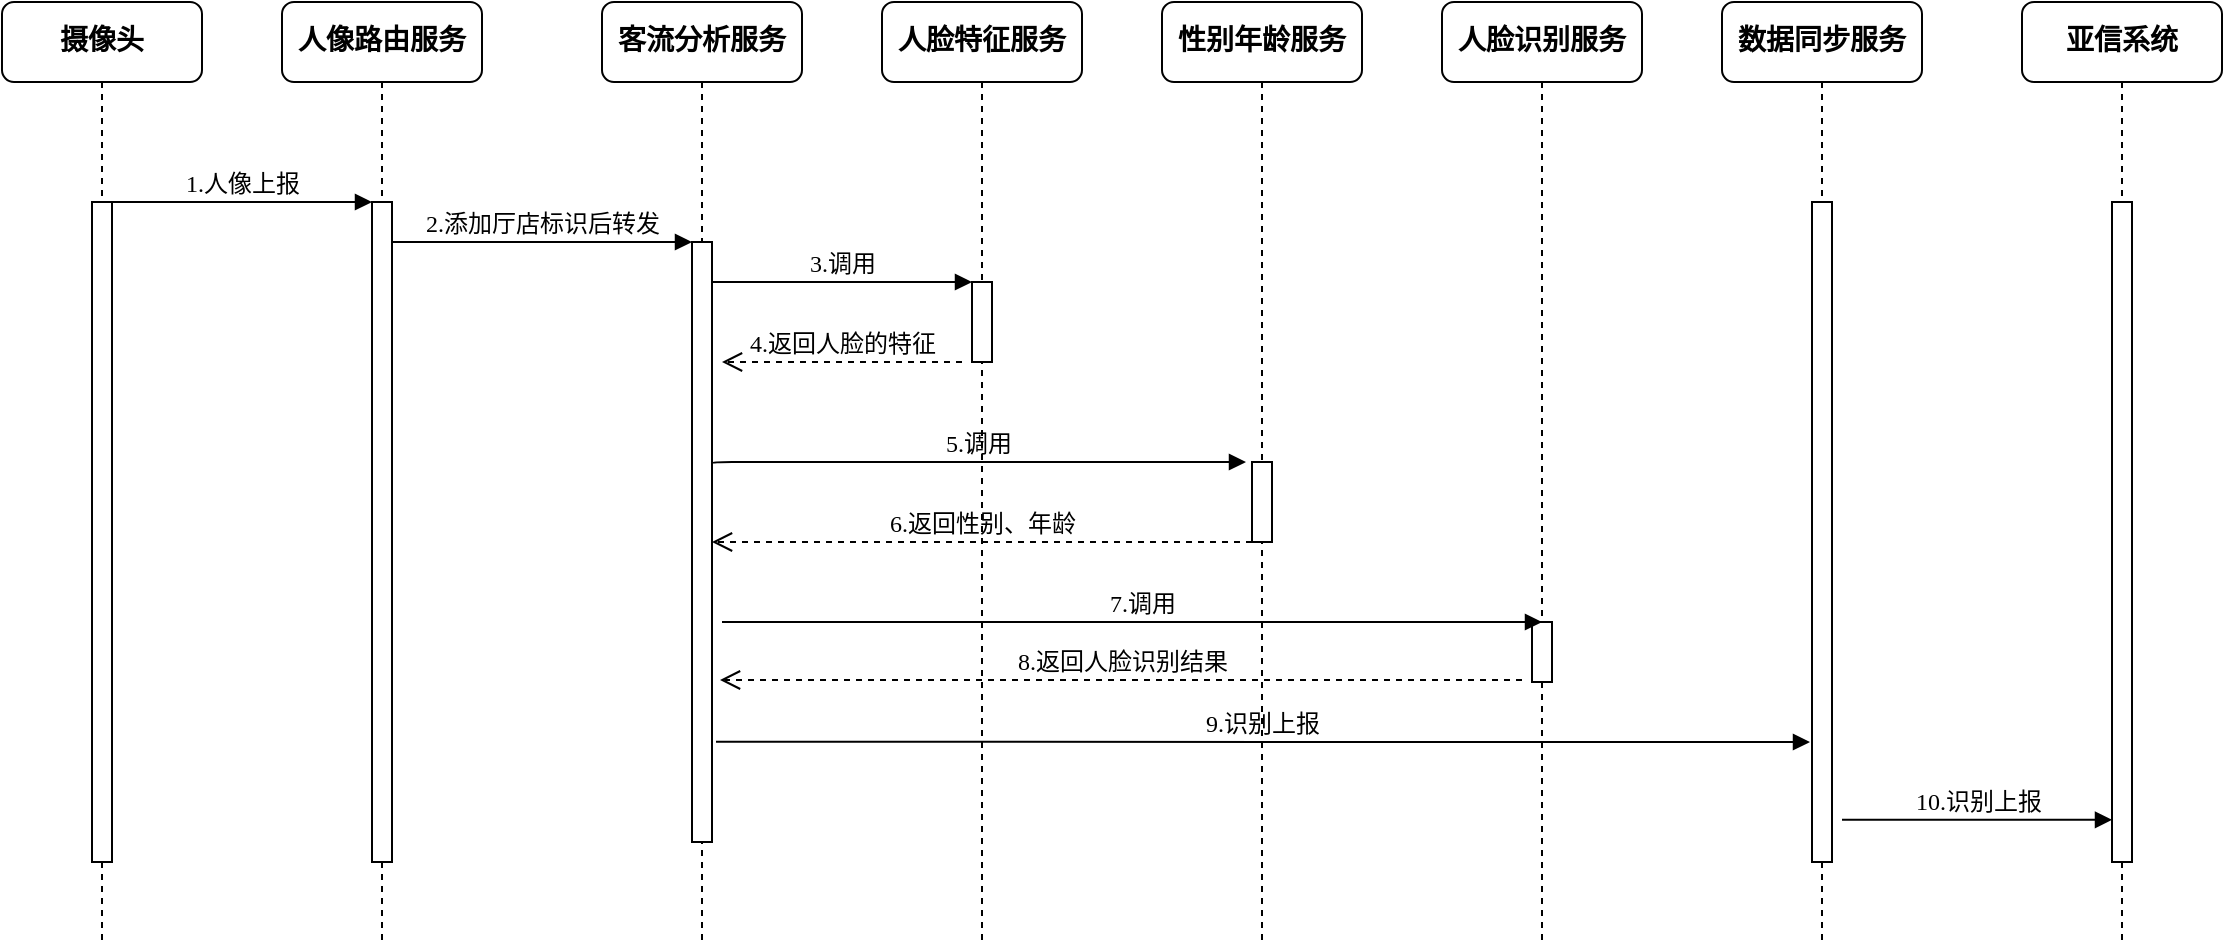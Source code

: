 <mxfile version="10.7.0" type="github"><diagram id="b88135a0-044a-e663-d736-f5acd3a1842c" name="å®¢æµåæ"><mxGraphModel dx="758" dy="521" grid="1" gridSize="10" guides="1" tooltips="1" connect="1" arrows="1" fold="1" page="1" pageScale="1" pageWidth="4681" pageHeight="3300" background="#ffffff" math="0" shadow="0"><root><mxCell id="0"/><mxCell id="1" parent="0"/><mxCell id="GbCJDn_RXAA5y0SkKSCA-44" value="&lt;font style=&quot;font-size: 14px&quot;&gt;&lt;b&gt;亚信系统&lt;/b&gt;&lt;/font&gt;" style="shape=umlLifeline;perimeter=lifelinePerimeter;whiteSpace=wrap;html=1;container=1;collapsible=0;recursiveResize=0;outlineConnect=0;rounded=1;shadow=0;comic=0;labelBackgroundColor=none;strokeColor=#000000;strokeWidth=1;fillColor=#FFFFFF;fontFamily=Verdana;fontSize=12;fontColor=#000000;align=center;" parent="1" vertex="1"><mxGeometry x="1060" y="170" width="100" height="470" as="geometry"/></mxCell><mxCell id="2" value="&lt;b&gt;&lt;font style=&quot;font-size: 14px&quot;&gt;人像路由服务&lt;/font&gt;&lt;/b&gt;" style="shape=umlLifeline;perimeter=lifelinePerimeter;whiteSpace=wrap;html=1;container=1;collapsible=0;recursiveResize=0;outlineConnect=0;rounded=1;shadow=0;comic=0;labelBackgroundColor=none;strokeColor=#000000;strokeWidth=1;fillColor=#FFFFFF;fontFamily=Verdana;fontSize=12;fontColor=#000000;align=center;" parent="1" vertex="1"><mxGeometry x="190" y="170" width="100" height="470" as="geometry"/></mxCell><mxCell id="3" value="" style="html=1;points=[];perimeter=orthogonalPerimeter;rounded=0;shadow=0;comic=0;labelBackgroundColor=none;strokeColor=#000000;strokeWidth=1;fillColor=#FFFFFF;fontFamily=Verdana;fontSize=12;fontColor=#000000;align=center;" parent="2" vertex="1"><mxGeometry x="45" y="100" width="10" height="330" as="geometry"/></mxCell><mxCell id="4" value="&lt;b&gt;&lt;font style=&quot;font-size: 14px&quot;&gt;客流分析服务&lt;/font&gt;&lt;/b&gt;" style="shape=umlLifeline;perimeter=lifelinePerimeter;whiteSpace=wrap;html=1;container=1;collapsible=0;recursiveResize=0;outlineConnect=0;rounded=1;shadow=0;comic=0;labelBackgroundColor=none;strokeColor=#000000;strokeWidth=1;fillColor=#FFFFFF;fontFamily=Verdana;fontSize=12;fontColor=#000000;align=center;" parent="1" vertex="1"><mxGeometry x="350" y="170" width="100" height="470" as="geometry"/></mxCell><mxCell id="5" value="" style="html=1;points=[];perimeter=orthogonalPerimeter;rounded=0;shadow=0;comic=0;labelBackgroundColor=none;strokeColor=#000000;strokeWidth=1;fillColor=#FFFFFF;fontFamily=Verdana;fontSize=12;fontColor=#000000;align=center;" parent="4" vertex="1"><mxGeometry x="45" y="120" width="10" height="300" as="geometry"/></mxCell><mxCell id="6" value="&lt;b&gt;&lt;font style=&quot;font-size: 14px&quot;&gt;人脸特征服务&lt;/font&gt;&lt;/b&gt;" style="shape=umlLifeline;perimeter=lifelinePerimeter;whiteSpace=wrap;html=1;container=1;collapsible=0;recursiveResize=0;outlineConnect=0;rounded=1;shadow=0;comic=0;labelBackgroundColor=none;strokeColor=#000000;strokeWidth=1;fillColor=#FFFFFF;fontFamily=Verdana;fontSize=12;fontColor=#000000;align=center;" parent="1" vertex="1"><mxGeometry x="490" y="170" width="100" height="470" as="geometry"/></mxCell><mxCell id="7" value="&lt;b&gt;&lt;font style=&quot;font-size: 14px&quot;&gt;性别年龄服务&lt;/font&gt;&lt;/b&gt;" style="shape=umlLifeline;perimeter=lifelinePerimeter;whiteSpace=wrap;html=1;container=1;collapsible=0;recursiveResize=0;outlineConnect=0;rounded=1;shadow=0;comic=0;labelBackgroundColor=none;strokeColor=#000000;strokeWidth=1;fillColor=#FFFFFF;fontFamily=Verdana;fontSize=12;fontColor=#000000;align=center;" parent="1" vertex="1"><mxGeometry x="630" y="170" width="100" height="470" as="geometry"/></mxCell><mxCell id="14" value="" style="html=1;points=[];perimeter=orthogonalPerimeter;rounded=0;shadow=0;comic=0;labelBackgroundColor=none;strokeColor=#000000;strokeWidth=1;fillColor=#FFFFFF;fontFamily=Verdana;fontSize=12;fontColor=#000000;align=center;" parent="7" vertex="1"><mxGeometry x="45" y="230" width="10" height="40" as="geometry"/></mxCell><mxCell id="8" value="&lt;b&gt;&lt;font style=&quot;font-size: 14px&quot;&gt;人脸识别服务&lt;/font&gt;&lt;/b&gt;" style="shape=umlLifeline;perimeter=lifelinePerimeter;whiteSpace=wrap;html=1;container=1;collapsible=0;recursiveResize=0;outlineConnect=0;rounded=1;shadow=0;comic=0;labelBackgroundColor=none;strokeColor=#000000;strokeWidth=1;fillColor=#FFFFFF;fontFamily=Verdana;fontSize=12;fontColor=#000000;align=center;" parent="1" vertex="1"><mxGeometry x="770" y="170" width="100" height="470" as="geometry"/></mxCell><mxCell id="22" value="" style="html=1;points=[];perimeter=orthogonalPerimeter;rounded=0;shadow=0;comic=0;labelBackgroundColor=none;strokeColor=#000000;strokeWidth=1;fillColor=#FFFFFF;fontFamily=Verdana;fontSize=12;fontColor=#000000;align=center;" parent="8" vertex="1"><mxGeometry x="45" y="310" width="10" height="30" as="geometry"/></mxCell><mxCell id="9" value="&lt;b&gt;&lt;font style=&quot;font-size: 14px&quot;&gt;数据同步服务&lt;/font&gt;&lt;/b&gt;" style="shape=umlLifeline;perimeter=lifelinePerimeter;whiteSpace=wrap;html=1;container=1;collapsible=0;recursiveResize=0;outlineConnect=0;rounded=1;shadow=0;comic=0;labelBackgroundColor=none;strokeColor=#000000;strokeWidth=1;fillColor=#FFFFFF;fontFamily=Verdana;fontSize=12;fontColor=#000000;align=center;" parent="1" vertex="1"><mxGeometry x="910" y="170" width="100" height="470" as="geometry"/></mxCell><mxCell id="10" value="&lt;b&gt;&lt;font style=&quot;font-size: 14px&quot;&gt;摄像头&lt;/font&gt;&lt;/b&gt;" style="shape=umlLifeline;perimeter=lifelinePerimeter;whiteSpace=wrap;html=1;container=1;collapsible=0;recursiveResize=0;outlineConnect=0;rounded=1;shadow=0;comic=0;labelBackgroundColor=none;strokeColor=#000000;strokeWidth=1;fillColor=#FFFFFF;fontFamily=Verdana;fontSize=12;fontColor=#000000;align=center;" parent="1" vertex="1"><mxGeometry x="50" y="170" width="100" height="470" as="geometry"/></mxCell><mxCell id="11" value="" style="html=1;points=[];perimeter=orthogonalPerimeter;rounded=0;shadow=0;comic=0;labelBackgroundColor=none;strokeColor=#000000;strokeWidth=1;fillColor=#FFFFFF;fontFamily=Verdana;fontSize=12;fontColor=#000000;align=center;" parent="10" vertex="1"><mxGeometry x="45" y="100" width="10" height="330" as="geometry"/></mxCell><mxCell id="12" value="" style="html=1;points=[];perimeter=orthogonalPerimeter;rounded=0;shadow=0;comic=0;labelBackgroundColor=none;strokeColor=#000000;strokeWidth=1;fillColor=#FFFFFF;fontFamily=Verdana;fontSize=12;fontColor=#000000;align=center;" parent="1" vertex="1"><mxGeometry x="535" y="310" width="10" height="40" as="geometry"/></mxCell><mxCell id="13" value="3.调用" style="html=1;verticalAlign=bottom;endArrow=block;labelBackgroundColor=none;fontFamily=Verdana;fontSize=12;edgeStyle=elbowEdgeStyle;elbow=vertical;" parent="1" source="5" target="12" edge="1"><mxGeometry relative="1" as="geometry"><mxPoint x="460" y="310" as="sourcePoint"/><Array as="points"><mxPoint x="410" y="310"/></Array></mxGeometry></mxCell><mxCell id="15" value="5.调用" style="html=1;verticalAlign=bottom;endArrow=block;labelBackgroundColor=none;fontFamily=Verdana;fontSize=12;edgeStyle=elbowEdgeStyle;elbow=vertical;" parent="1" edge="1"><mxGeometry relative="1" as="geometry"><mxPoint x="405" y="401" as="sourcePoint"/><mxPoint x="672" y="400" as="targetPoint"/><Array as="points"><mxPoint x="680" y="400"/></Array></mxGeometry></mxCell><mxCell id="16" value="6.返回性别、年龄" style="html=1;verticalAlign=bottom;endArrow=open;dashed=1;endSize=8;labelBackgroundColor=none;fontFamily=Verdana;fontSize=12;edgeStyle=elbowEdgeStyle;elbow=vertical;" parent="1" source="14" target="5" edge="1"><mxGeometry relative="1" as="geometry"><mxPoint x="600" y="396" as="targetPoint"/><Array as="points"><mxPoint x="590" y="440"/><mxPoint x="650" y="350"/></Array></mxGeometry></mxCell><mxCell id="19" value="" style="html=1;points=[];perimeter=orthogonalPerimeter;rounded=0;shadow=0;comic=0;labelBackgroundColor=none;strokeColor=#000000;strokeWidth=1;fillColor=#FFFFFF;fontFamily=Verdana;fontSize=12;fontColor=#000000;align=center;" parent="1" vertex="1"><mxGeometry x="955" y="270" width="10" height="330" as="geometry"/></mxCell><mxCell id="20" value="9.识别上报" style="html=1;verticalAlign=bottom;endArrow=block;labelBackgroundColor=none;fontFamily=Verdana;fontSize=12;exitX=1.2;exitY=0.833;exitDx=0;exitDy=0;exitPerimeter=0;" parent="1" source="5" edge="1"><mxGeometry relative="1" as="geometry"><mxPoint x="880" y="430" as="sourcePoint"/><mxPoint x="954" y="540" as="targetPoint"/></mxGeometry></mxCell><mxCell id="21" value="8.返回人脸识别结果" style="html=1;verticalAlign=bottom;endArrow=open;dashed=1;endSize=8;labelBackgroundColor=none;fontFamily=Verdana;fontSize=12;entryX=1.4;entryY=0.73;entryDx=0;entryDy=0;entryPerimeter=0;" parent="1" target="5" edge="1"><mxGeometry relative="1" as="geometry"><mxPoint x="880" y="506" as="targetPoint"/><mxPoint x="810" y="509" as="sourcePoint"/></mxGeometry></mxCell><mxCell id="23" value="7.调用" style="html=1;verticalAlign=bottom;endArrow=block;labelBackgroundColor=none;fontFamily=Verdana;fontSize=12;edgeStyle=elbowEdgeStyle;elbow=vertical;" parent="1" edge="1"><mxGeometry x="0.854" y="-170" relative="1" as="geometry"><mxPoint x="410" y="480" as="sourcePoint"/><mxPoint x="-170" y="-170" as="offset"/><mxPoint x="820" y="480" as="targetPoint"/><Array as="points"><mxPoint x="460" y="480"/></Array></mxGeometry></mxCell><mxCell id="25" value="1.人像上报" style="html=1;verticalAlign=bottom;endArrow=block;entryX=0;entryY=0;labelBackgroundColor=none;fontFamily=Verdana;fontSize=12;edgeStyle=elbowEdgeStyle;elbow=vertical;" parent="1" source="11" target="3" edge="1"><mxGeometry relative="1" as="geometry"><mxPoint x="170" y="280" as="sourcePoint"/></mxGeometry></mxCell><mxCell id="26" value="2.添加厅店标识后转发" style="html=1;verticalAlign=bottom;endArrow=block;entryX=0;entryY=0;labelBackgroundColor=none;fontFamily=Verdana;fontSize=12;edgeStyle=elbowEdgeStyle;elbow=vertical;" parent="1" source="3" target="5" edge="1"><mxGeometry relative="1" as="geometry"><mxPoint x="320" y="290" as="sourcePoint"/></mxGeometry></mxCell><mxCell id="4RMGvwr9xga7KBc7sF0w-39" value="4.返回人脸的特征" style="html=1;verticalAlign=bottom;endArrow=open;dashed=1;endSize=8;labelBackgroundColor=none;fontFamily=Verdana;fontSize=12;edgeStyle=elbowEdgeStyle;elbow=vertical;" parent="1" edge="1"><mxGeometry relative="1" as="geometry"><mxPoint x="410" y="350" as="targetPoint"/><Array as="points"/><mxPoint x="530" y="350" as="sourcePoint"/></mxGeometry></mxCell><mxCell id="GbCJDn_RXAA5y0SkKSCA-43" value="" style="html=1;points=[];perimeter=orthogonalPerimeter;rounded=0;shadow=0;comic=0;labelBackgroundColor=none;strokeColor=#000000;strokeWidth=1;fillColor=#FFFFFF;fontFamily=Verdana;fontSize=12;fontColor=#000000;align=center;" parent="1" vertex="1"><mxGeometry x="1105" y="270" width="10" height="330" as="geometry"/></mxCell><mxCell id="GbCJDn_RXAA5y0SkKSCA-47" value="10.识别上报" style="html=1;verticalAlign=bottom;endArrow=block;labelBackgroundColor=none;fontFamily=Verdana;fontSize=12;exitX=1.5;exitY=0.936;exitDx=0;exitDy=0;exitPerimeter=0;entryX=0;entryY=0.936;entryDx=0;entryDy=0;entryPerimeter=0;" parent="1" source="19" target="GbCJDn_RXAA5y0SkKSCA-43" edge="1"><mxGeometry relative="1" as="geometry"><mxPoint x="417" y="550" as="sourcePoint"/><mxPoint x="964" y="550" as="targetPoint"/></mxGeometry></mxCell></root></mxGraphModel></diagram><diagram id="hT6_06QdDrE0PiUfoe_p" name="ç­ååæ"><mxGraphModel dx="758" dy="521" grid="1" gridSize="10" guides="1" tooltips="1" connect="1" arrows="1" fold="1" page="1" pageScale="1" pageWidth="827" pageHeight="1169" math="0" shadow="0"><root><mxCell id="zyhbo5V7sDeHAsZvn-1B-0"/><mxCell id="zyhbo5V7sDeHAsZvn-1B-1" parent="zyhbo5V7sDeHAsZvn-1B-0"/><mxCell id="D1eQPPR7zKo74tgUJuU2-1" value="&lt;b&gt;&lt;font style=&quot;font-size: 14px&quot;&gt;拉流服务&lt;/font&gt;&lt;/b&gt;" style="shape=umlLifeline;perimeter=lifelinePerimeter;whiteSpace=wrap;html=1;container=1;collapsible=0;recursiveResize=0;outlineConnect=0;rounded=1;shadow=0;comic=0;labelBackgroundColor=none;strokeColor=#000000;strokeWidth=1;fillColor=#FFFFFF;fontFamily=Verdana;fontSize=12;fontColor=#000000;align=center;" vertex="1" parent="zyhbo5V7sDeHAsZvn-1B-1"><mxGeometry x="190" y="170" width="100" height="310" as="geometry"/></mxCell><mxCell id="D1eQPPR7zKo74tgUJuU2-2" value="" style="html=1;points=[];perimeter=orthogonalPerimeter;rounded=0;shadow=0;comic=0;labelBackgroundColor=none;strokeColor=#000000;strokeWidth=1;fillColor=#FFFFFF;fontFamily=Verdana;fontSize=12;fontColor=#000000;align=center;" vertex="1" parent="D1eQPPR7zKo74tgUJuU2-1"><mxGeometry x="45" y="100" width="10" height="170" as="geometry"/></mxCell><mxCell id="D1eQPPR7zKo74tgUJuU2-3" value="&lt;b&gt;&lt;font style=&quot;font-size: 14px&quot;&gt;热力计算服务&lt;/font&gt;&lt;/b&gt;" style="shape=umlLifeline;perimeter=lifelinePerimeter;whiteSpace=wrap;html=1;container=1;collapsible=0;recursiveResize=0;outlineConnect=0;rounded=1;shadow=0;comic=0;labelBackgroundColor=none;strokeColor=#000000;strokeWidth=1;fillColor=#FFFFFF;fontFamily=Verdana;fontSize=12;fontColor=#000000;align=center;" vertex="1" parent="zyhbo5V7sDeHAsZvn-1B-1"><mxGeometry x="350" y="170" width="100" height="310" as="geometry"/></mxCell><mxCell id="D1eQPPR7zKo74tgUJuU2-4" value="" style="html=1;points=[];perimeter=orthogonalPerimeter;rounded=0;shadow=0;comic=0;labelBackgroundColor=none;strokeColor=#000000;strokeWidth=1;fillColor=#FFFFFF;fontFamily=Verdana;fontSize=12;fontColor=#000000;align=center;" vertex="1" parent="D1eQPPR7zKo74tgUJuU2-3"><mxGeometry x="45" y="120" width="10" height="150" as="geometry"/></mxCell><mxCell id="D1eQPPR7zKo74tgUJuU2-5" value="&lt;b&gt;&lt;font style=&quot;font-size: 14px&quot;&gt;热力检测服务&lt;/font&gt;&lt;/b&gt;" style="shape=umlLifeline;perimeter=lifelinePerimeter;whiteSpace=wrap;html=1;container=1;collapsible=0;recursiveResize=0;outlineConnect=0;rounded=1;shadow=0;comic=0;labelBackgroundColor=none;strokeColor=#000000;strokeWidth=1;fillColor=#FFFFFF;fontFamily=Verdana;fontSize=12;fontColor=#000000;align=center;" vertex="1" parent="zyhbo5V7sDeHAsZvn-1B-1"><mxGeometry x="490" y="170" width="100" height="310" as="geometry"/></mxCell><mxCell id="D1eQPPR7zKo74tgUJuU2-6" value="&lt;b&gt;&lt;font style=&quot;font-size: 14px&quot;&gt;数据同步服务&lt;/font&gt;&lt;/b&gt;" style="shape=umlLifeline;perimeter=lifelinePerimeter;whiteSpace=wrap;html=1;container=1;collapsible=0;recursiveResize=0;outlineConnect=0;rounded=1;shadow=0;comic=0;labelBackgroundColor=none;strokeColor=#000000;strokeWidth=1;fillColor=#FFFFFF;fontFamily=Verdana;fontSize=12;fontColor=#000000;align=center;" vertex="1" parent="zyhbo5V7sDeHAsZvn-1B-1"><mxGeometry x="630" y="170" width="100" height="310" as="geometry"/></mxCell><mxCell id="D1eQPPR7zKo74tgUJuU2-7" value="" style="html=1;points=[];perimeter=orthogonalPerimeter;rounded=0;shadow=0;comic=0;labelBackgroundColor=none;strokeColor=#000000;strokeWidth=1;fillColor=#FFFFFF;fontFamily=Verdana;fontSize=12;fontColor=#000000;align=center;" vertex="1" parent="D1eQPPR7zKo74tgUJuU2-6"><mxGeometry x="45" y="100" width="10" height="170" as="geometry"/></mxCell><mxCell id="D1eQPPR7zKo74tgUJuU2-11" value="&lt;b&gt;&lt;font style=&quot;font-size: 14px&quot;&gt;摄像头&lt;/font&gt;&lt;/b&gt;" style="shape=umlLifeline;perimeter=lifelinePerimeter;whiteSpace=wrap;html=1;container=1;collapsible=0;recursiveResize=0;outlineConnect=0;rounded=1;shadow=0;comic=0;labelBackgroundColor=none;strokeColor=#000000;strokeWidth=1;fillColor=#FFFFFF;fontFamily=Verdana;fontSize=12;fontColor=#000000;align=center;" vertex="1" parent="zyhbo5V7sDeHAsZvn-1B-1"><mxGeometry x="50" y="170" width="100" height="310" as="geometry"/></mxCell><mxCell id="D1eQPPR7zKo74tgUJuU2-12" value="" style="html=1;points=[];perimeter=orthogonalPerimeter;rounded=0;shadow=0;comic=0;labelBackgroundColor=none;strokeColor=#000000;strokeWidth=1;fillColor=#FFFFFF;fontFamily=Verdana;fontSize=12;fontColor=#000000;align=center;" vertex="1" parent="D1eQPPR7zKo74tgUJuU2-11"><mxGeometry x="45" y="100" width="10" height="170" as="geometry"/></mxCell><mxCell id="D1eQPPR7zKo74tgUJuU2-13" value="" style="html=1;points=[];perimeter=orthogonalPerimeter;rounded=0;shadow=0;comic=0;labelBackgroundColor=none;strokeColor=#000000;strokeWidth=1;fillColor=#FFFFFF;fontFamily=Verdana;fontSize=12;fontColor=#000000;align=center;" vertex="1" parent="zyhbo5V7sDeHAsZvn-1B-1"><mxGeometry x="535" y="310" width="10" height="40" as="geometry"/></mxCell><mxCell id="D1eQPPR7zKo74tgUJuU2-14" value="4.调用" style="html=1;verticalAlign=bottom;endArrow=block;labelBackgroundColor=none;fontFamily=Verdana;fontSize=12;edgeStyle=elbowEdgeStyle;elbow=vertical;" edge="1" parent="zyhbo5V7sDeHAsZvn-1B-1" source="D1eQPPR7zKo74tgUJuU2-4" target="D1eQPPR7zKo74tgUJuU2-13"><mxGeometry relative="1" as="geometry"><mxPoint x="460" y="310" as="sourcePoint"/><Array as="points"><mxPoint x="410" y="310"/></Array></mxGeometry></mxCell><mxCell id="D1eQPPR7zKo74tgUJuU2-15" value="6.上传热力数据" style="html=1;verticalAlign=bottom;endArrow=block;labelBackgroundColor=none;fontFamily=Verdana;fontSize=12;edgeStyle=elbowEdgeStyle;elbow=vertical;" edge="1" parent="zyhbo5V7sDeHAsZvn-1B-1"><mxGeometry relative="1" as="geometry"><mxPoint x="405" y="401" as="sourcePoint"/><mxPoint x="672" y="400" as="targetPoint"/><Array as="points"><mxPoint x="680" y="400"/></Array></mxGeometry></mxCell><mxCell id="D1eQPPR7zKo74tgUJuU2-22" value="2.定时推送" style="html=1;verticalAlign=bottom;endArrow=block;entryX=0;entryY=0;labelBackgroundColor=none;fontFamily=Verdana;fontSize=12;edgeStyle=elbowEdgeStyle;elbow=vertical;" edge="1" parent="zyhbo5V7sDeHAsZvn-1B-1" source="D1eQPPR7zKo74tgUJuU2-2" target="D1eQPPR7zKo74tgUJuU2-4"><mxGeometry relative="1" as="geometry"><mxPoint x="320" y="290" as="sourcePoint"/></mxGeometry></mxCell><mxCell id="D1eQPPR7zKo74tgUJuU2-23" value="5.返回热力计算数据" style="html=1;verticalAlign=bottom;endArrow=open;dashed=1;endSize=8;labelBackgroundColor=none;fontFamily=Verdana;fontSize=12;edgeStyle=elbowEdgeStyle;elbow=vertical;" edge="1" parent="zyhbo5V7sDeHAsZvn-1B-1"><mxGeometry relative="1" as="geometry"><mxPoint x="410" y="350" as="targetPoint"/><Array as="points"/><mxPoint x="530" y="350" as="sourcePoint"/></mxGeometry></mxCell><mxCell id="D1eQPPR7zKo74tgUJuU2-21" value="1.拉取rtsp流" style="html=1;verticalAlign=bottom;endArrow=block;entryX=1.2;entryY=0;labelBackgroundColor=none;fontFamily=Verdana;fontSize=12;edgeStyle=elbowEdgeStyle;elbow=vertical;exitX=0;exitY=0;exitDx=0;exitDy=0;exitPerimeter=0;entryDx=0;entryDy=0;entryPerimeter=0;" edge="1" parent="zyhbo5V7sDeHAsZvn-1B-1" source="D1eQPPR7zKo74tgUJuU2-2" target="D1eQPPR7zKo74tgUJuU2-12"><mxGeometry relative="1" as="geometry"><mxPoint x="170" y="280" as="sourcePoint"/></mxGeometry></mxCell></root></mxGraphModel></diagram><diagram id="bOIkMMMSS6c78MQs2yK9" name="åºåºæ´æ°"><mxGraphModel dx="758" dy="521" grid="1" gridSize="10" guides="1" tooltips="1" connect="1" arrows="1" fold="1" page="1" pageScale="1" pageWidth="827" pageHeight="1169" math="0" shadow="0"><root><mxCell id="rpA23FF1vxDLgptBGDJN-0"/><mxCell id="rpA23FF1vxDLgptBGDJN-1" parent="rpA23FF1vxDLgptBGDJN-0"/><mxCell id="GJLn1zVLKZNkw52r4DIc-1" value="&lt;b&gt;&lt;font style=&quot;font-size: 14px&quot;&gt;数据同步服务&lt;/font&gt;&lt;/b&gt;" style="shape=umlLifeline;perimeter=lifelinePerimeter;whiteSpace=wrap;html=1;container=1;collapsible=0;recursiveResize=0;outlineConnect=0;rounded=1;shadow=0;comic=0;labelBackgroundColor=none;strokeColor=#000000;strokeWidth=1;fillColor=#FFFFFF;fontFamily=Verdana;fontSize=12;fontColor=#000000;align=center;" vertex="1" parent="rpA23FF1vxDLgptBGDJN-1"><mxGeometry x="190" y="170" width="100" height="470" as="geometry"/></mxCell><mxCell id="GJLn1zVLKZNkw52r4DIc-2" value="" style="html=1;points=[];perimeter=orthogonalPerimeter;rounded=0;shadow=0;comic=0;labelBackgroundColor=none;strokeColor=#000000;strokeWidth=1;fillColor=#FFFFFF;fontFamily=Verdana;fontSize=12;fontColor=#000000;align=center;" vertex="1" parent="GJLn1zVLKZNkw52r4DIc-1"><mxGeometry x="45" y="100" width="10" height="330" as="geometry"/></mxCell><mxCell id="GJLn1zVLKZNkw52r4DIc-3" value="&lt;b&gt;&lt;font style=&quot;font-size: 13px&quot;&gt;总底库管理服务&lt;/font&gt;&lt;/b&gt;" style="shape=umlLifeline;perimeter=lifelinePerimeter;whiteSpace=wrap;html=1;container=1;collapsible=0;recursiveResize=0;outlineConnect=0;rounded=1;shadow=0;comic=0;labelBackgroundColor=none;strokeColor=#000000;strokeWidth=1;fillColor=#FFFFFF;fontFamily=Verdana;fontSize=12;fontColor=#000000;align=center;" vertex="1" parent="rpA23FF1vxDLgptBGDJN-1"><mxGeometry x="350" y="170" width="100" height="470" as="geometry"/></mxCell><mxCell id="GJLn1zVLKZNkw52r4DIc-4" value="" style="html=1;points=[];perimeter=orthogonalPerimeter;rounded=0;shadow=0;comic=0;labelBackgroundColor=none;strokeColor=#000000;strokeWidth=1;fillColor=#FFFFFF;fontFamily=Verdana;fontSize=12;fontColor=#000000;align=center;" vertex="1" parent="GJLn1zVLKZNkw52r4DIc-3"><mxGeometry x="45" y="100" width="10" height="320" as="geometry"/></mxCell><mxCell id="GJLn1zVLKZNkw52r4DIc-5" value="&lt;b&gt;&lt;font style=&quot;font-size: 14px&quot;&gt;去网纹服务&lt;/font&gt;&lt;/b&gt;" style="shape=umlLifeline;perimeter=lifelinePerimeter;whiteSpace=wrap;html=1;container=1;collapsible=0;recursiveResize=0;outlineConnect=0;rounded=1;shadow=0;comic=0;labelBackgroundColor=none;strokeColor=#000000;strokeWidth=1;fillColor=#FFFFFF;fontFamily=Verdana;fontSize=12;fontColor=#000000;align=center;" vertex="1" parent="rpA23FF1vxDLgptBGDJN-1"><mxGeometry x="490" y="170" width="100" height="470" as="geometry"/></mxCell><mxCell id="GJLn1zVLKZNkw52r4DIc-6" value="&lt;b&gt;&lt;font style=&quot;font-size: 14px&quot;&gt;人脸特征服务&lt;/font&gt;&lt;/b&gt;" style="shape=umlLifeline;perimeter=lifelinePerimeter;whiteSpace=wrap;html=1;container=1;collapsible=0;recursiveResize=0;outlineConnect=0;rounded=1;shadow=0;comic=0;labelBackgroundColor=none;strokeColor=#000000;strokeWidth=1;fillColor=#FFFFFF;fontFamily=Verdana;fontSize=12;fontColor=#000000;align=center;" vertex="1" parent="rpA23FF1vxDLgptBGDJN-1"><mxGeometry x="630" y="170" width="100" height="470" as="geometry"/></mxCell><mxCell id="GJLn1zVLKZNkw52r4DIc-7" value="" style="html=1;points=[];perimeter=orthogonalPerimeter;rounded=0;shadow=0;comic=0;labelBackgroundColor=none;strokeColor=#000000;strokeWidth=1;fillColor=#FFFFFF;fontFamily=Verdana;fontSize=12;fontColor=#000000;align=center;" vertex="1" parent="GJLn1zVLKZNkw52r4DIc-6"><mxGeometry x="45" y="230" width="10" height="40" as="geometry"/></mxCell><mxCell id="GJLn1zVLKZNkw52r4DIc-8" value="&lt;b&gt;&lt;font style=&quot;font-size: 14px&quot;&gt;人像路由服务&lt;/font&gt;&lt;/b&gt;" style="shape=umlLifeline;perimeter=lifelinePerimeter;whiteSpace=wrap;html=1;container=1;collapsible=0;recursiveResize=0;outlineConnect=0;rounded=1;shadow=0;comic=0;labelBackgroundColor=none;strokeColor=#000000;strokeWidth=1;fillColor=#FFFFFF;fontFamily=Verdana;fontSize=12;fontColor=#000000;align=center;" vertex="1" parent="rpA23FF1vxDLgptBGDJN-1"><mxGeometry x="770" y="170" width="100" height="470" as="geometry"/></mxCell><mxCell id="GJLn1zVLKZNkw52r4DIc-9" value="" style="html=1;points=[];perimeter=orthogonalPerimeter;rounded=0;shadow=0;comic=0;labelBackgroundColor=none;strokeColor=#000000;strokeWidth=1;fillColor=#FFFFFF;fontFamily=Verdana;fontSize=12;fontColor=#000000;align=center;" vertex="1" parent="GJLn1zVLKZNkw52r4DIc-8"><mxGeometry x="45" y="100" width="10" height="320" as="geometry"/></mxCell><mxCell id="GJLn1zVLKZNkw52r4DIc-10" value="&lt;b&gt;&lt;font style=&quot;font-size: 14px&quot;&gt;人脸识别服务&lt;/font&gt;&lt;/b&gt;" style="shape=umlLifeline;perimeter=lifelinePerimeter;whiteSpace=wrap;html=1;container=1;collapsible=0;recursiveResize=0;outlineConnect=0;rounded=1;shadow=0;comic=0;labelBackgroundColor=none;strokeColor=#000000;strokeWidth=1;fillColor=#FFFFFF;fontFamily=Verdana;fontSize=12;fontColor=#000000;align=center;" vertex="1" parent="rpA23FF1vxDLgptBGDJN-1"><mxGeometry x="910" y="170" width="100" height="470" as="geometry"/></mxCell><mxCell id="GJLn1zVLKZNkw52r4DIc-11" value="&lt;b&gt;&lt;font style=&quot;font-size: 14px&quot;&gt;亚信系统&lt;/font&gt;&lt;/b&gt;" style="shape=umlLifeline;perimeter=lifelinePerimeter;whiteSpace=wrap;html=1;container=1;collapsible=0;recursiveResize=0;outlineConnect=0;rounded=1;shadow=0;comic=0;labelBackgroundColor=none;strokeColor=#000000;strokeWidth=1;fillColor=#FFFFFF;fontFamily=Verdana;fontSize=12;fontColor=#000000;align=center;" vertex="1" parent="rpA23FF1vxDLgptBGDJN-1"><mxGeometry x="50" y="170" width="100" height="580" as="geometry"/></mxCell><mxCell id="GJLn1zVLKZNkw52r4DIc-12" value="" style="html=1;points=[];perimeter=orthogonalPerimeter;rounded=0;shadow=0;comic=0;labelBackgroundColor=none;strokeColor=#000000;strokeWidth=1;fillColor=#FFFFFF;fontFamily=Verdana;fontSize=12;fontColor=#000000;align=center;" vertex="1" parent="GJLn1zVLKZNkw52r4DIc-11"><mxGeometry x="45" y="100" width="10" height="330" as="geometry"/></mxCell><mxCell id="GJLn1zVLKZNkw52r4DIc-13" value="" style="html=1;points=[];perimeter=orthogonalPerimeter;rounded=0;shadow=0;comic=0;labelBackgroundColor=none;strokeColor=#000000;strokeWidth=1;fillColor=#FFFFFF;fontFamily=Verdana;fontSize=12;fontColor=#000000;align=center;" vertex="1" parent="rpA23FF1vxDLgptBGDJN-1"><mxGeometry x="535" y="310" width="10" height="40" as="geometry"/></mxCell><mxCell id="GJLn1zVLKZNkw52r4DIc-14" value="3.调用" style="html=1;verticalAlign=bottom;endArrow=block;labelBackgroundColor=none;fontFamily=Verdana;fontSize=12;edgeStyle=elbowEdgeStyle;elbow=vertical;" edge="1" parent="rpA23FF1vxDLgptBGDJN-1" source="GJLn1zVLKZNkw52r4DIc-4" target="GJLn1zVLKZNkw52r4DIc-13"><mxGeometry relative="1" as="geometry"><mxPoint x="460" y="310" as="sourcePoint"/><Array as="points"><mxPoint x="410" y="310"/></Array></mxGeometry></mxCell><mxCell id="GJLn1zVLKZNkw52r4DIc-15" value="5.调用" style="html=1;verticalAlign=bottom;endArrow=block;labelBackgroundColor=none;fontFamily=Verdana;fontSize=12;edgeStyle=elbowEdgeStyle;elbow=vertical;" edge="1" parent="rpA23FF1vxDLgptBGDJN-1"><mxGeometry relative="1" as="geometry"><mxPoint x="405" y="401" as="sourcePoint"/><mxPoint x="672" y="400" as="targetPoint"/><Array as="points"><mxPoint x="680" y="400"/></Array></mxGeometry></mxCell><mxCell id="GJLn1zVLKZNkw52r4DIc-16" value="6.返回人脸图片的特征" style="html=1;verticalAlign=bottom;endArrow=open;dashed=1;endSize=8;labelBackgroundColor=none;fontFamily=Verdana;fontSize=12;edgeStyle=elbowEdgeStyle;elbow=vertical;" edge="1" parent="rpA23FF1vxDLgptBGDJN-1" source="GJLn1zVLKZNkw52r4DIc-7" target="GJLn1zVLKZNkw52r4DIc-4"><mxGeometry relative="1" as="geometry"><mxPoint x="600" y="396" as="targetPoint"/><Array as="points"><mxPoint x="590" y="440"/><mxPoint x="650" y="350"/></Array></mxGeometry></mxCell><mxCell id="GJLn1zVLKZNkw52r4DIc-17" value="" style="html=1;points=[];perimeter=orthogonalPerimeter;rounded=0;shadow=0;comic=0;labelBackgroundColor=none;strokeColor=#000000;strokeWidth=1;fillColor=#FFFFFF;fontFamily=Verdana;fontSize=12;fontColor=#000000;align=center;" vertex="1" parent="rpA23FF1vxDLgptBGDJN-1"><mxGeometry x="955" y="270" width="10" height="330" as="geometry"/></mxCell><mxCell id="GJLn1zVLKZNkw52r4DIc-18" value="8.路由到相应厅店更新厅店底库" style="html=1;verticalAlign=bottom;endArrow=block;labelBackgroundColor=none;fontFamily=Verdana;fontSize=12;exitX=0.9;exitY=0.778;exitDx=0;exitDy=0;exitPerimeter=0;entryX=-0.2;entryY=0.758;entryDx=0;entryDy=0;entryPerimeter=0;" edge="1" parent="rpA23FF1vxDLgptBGDJN-1" source="GJLn1zVLKZNkw52r4DIc-9" target="GJLn1zVLKZNkw52r4DIc-17"><mxGeometry relative="1" as="geometry"><mxPoint x="880" y="430" as="sourcePoint"/><mxPoint x="954" y="540" as="targetPoint"/></mxGeometry></mxCell><mxCell id="GJLn1zVLKZNkw52r4DIc-20" value="7.更新厅店底库" style="html=1;verticalAlign=bottom;endArrow=block;labelBackgroundColor=none;fontFamily=Verdana;fontSize=12;edgeStyle=elbowEdgeStyle;elbow=vertical;" edge="1" parent="rpA23FF1vxDLgptBGDJN-1"><mxGeometry x="0.854" y="-170" relative="1" as="geometry"><mxPoint x="410" y="480" as="sourcePoint"/><mxPoint x="-170" y="-170" as="offset"/><mxPoint x="820" y="480" as="targetPoint"/><Array as="points"><mxPoint x="460" y="480"/></Array></mxGeometry></mxCell><mxCell id="GJLn1zVLKZNkw52r4DIc-21" value="1.底库更新" style="html=1;verticalAlign=bottom;endArrow=block;entryX=0;entryY=0;labelBackgroundColor=none;fontFamily=Verdana;fontSize=12;edgeStyle=elbowEdgeStyle;elbow=vertical;" edge="1" parent="rpA23FF1vxDLgptBGDJN-1" source="GJLn1zVLKZNkw52r4DIc-12" target="GJLn1zVLKZNkw52r4DIc-2"><mxGeometry relative="1" as="geometry"><mxPoint x="170" y="280" as="sourcePoint"/></mxGeometry></mxCell><mxCell id="GJLn1zVLKZNkw52r4DIc-22" value="2.调用" style="html=1;verticalAlign=bottom;endArrow=block;labelBackgroundColor=none;fontFamily=Verdana;fontSize=12;edgeStyle=elbowEdgeStyle;elbow=vertical;" edge="1" parent="rpA23FF1vxDLgptBGDJN-1"><mxGeometry relative="1" as="geometry"><mxPoint x="246" y="300" as="sourcePoint"/><mxPoint x="390" y="300" as="targetPoint"/></mxGeometry></mxCell><mxCell id="GJLn1zVLKZNkw52r4DIc-23" value="4.返回去网纹之后的图片" style="html=1;verticalAlign=bottom;endArrow=open;dashed=1;endSize=8;labelBackgroundColor=none;fontFamily=Verdana;fontSize=12;edgeStyle=elbowEdgeStyle;elbow=vertical;" edge="1" parent="rpA23FF1vxDLgptBGDJN-1"><mxGeometry relative="1" as="geometry"><mxPoint x="410" y="350" as="targetPoint"/><Array as="points"/><mxPoint x="530" y="350" as="sourcePoint"/></mxGeometry></mxCell></root></mxGraphModel></diagram><diagram id="LFc_12zY9V0cp9_vSx5F" name="é»è¾æ¶æ"><mxGraphModel dx="758" dy="1690" grid="1" gridSize="10" guides="1" tooltips="1" connect="1" arrows="1" fold="1" page="1" pageScale="1" pageWidth="827" pageHeight="1169" math="0" shadow="0"><root><mxCell id="NzCQmQ6JuvWXCz3q73Qh-0"/><mxCell id="NzCQmQ6JuvWXCz3q73Qh-1" parent="NzCQmQ6JuvWXCz3q73Qh-0"/><mxCell id="NzCQmQ6JuvWXCz3q73Qh-61" value="" style="rounded=0;whiteSpace=wrap;html=1;strokeWidth=1;fontSize=13;" vertex="1" parent="NzCQmQ6JuvWXCz3q73Qh-1"><mxGeometry y="100" width="620" height="400" as="geometry"/></mxCell><mxCell id="NzCQmQ6JuvWXCz3q73Qh-55" value="" style="rounded=0;whiteSpace=wrap;html=1;strokeWidth=1;fontSize=13;" vertex="1" parent="NzCQmQ6JuvWXCz3q73Qh-1"><mxGeometry y="-120" width="620" height="90" as="geometry"/></mxCell><mxCell id="NzCQmQ6JuvWXCz3q73Qh-58" style="edgeStyle=orthogonalEdgeStyle;rounded=0;orthogonalLoop=1;jettySize=auto;html=1;entryX=0.5;entryY=1;entryDx=0;entryDy=0;endSize=6;strokeWidth=1;fontSize=13;startArrow=classic;startFill=1;" edge="1" parent="NzCQmQ6JuvWXCz3q73Qh-1" source="NzCQmQ6JuvWXCz3q73Qh-44" target="NzCQmQ6JuvWXCz3q73Qh-55"><mxGeometry relative="1" as="geometry"/></mxCell><mxCell id="NzCQmQ6JuvWXCz3q73Qh-60" value="" style="edgeStyle=orthogonalEdgeStyle;rounded=0;orthogonalLoop=1;jettySize=auto;html=1;startArrow=classic;startFill=1;strokeWidth=1;fontSize=13;entryX=0.806;entryY=0;entryDx=0;entryDy=0;entryPerimeter=0;" edge="1" parent="NzCQmQ6JuvWXCz3q73Qh-1" source="NzCQmQ6JuvWXCz3q73Qh-44" target="NzCQmQ6JuvWXCz3q73Qh-21"><mxGeometry relative="1" as="geometry"/></mxCell><mxCell id="NzCQmQ6JuvWXCz3q73Qh-44" value="" style="rounded=0;whiteSpace=wrap;html=1;strokeWidth=1;fontSize=13;" vertex="1" parent="NzCQmQ6JuvWXCz3q73Qh-1"><mxGeometry y="-10" width="620" height="80" as="geometry"/></mxCell><mxCell id="NzCQmQ6JuvWXCz3q73Qh-40" value="" style="rounded=0;whiteSpace=wrap;html=1;strokeWidth=1;fontSize=13;" vertex="1" parent="NzCQmQ6JuvWXCz3q73Qh-1"><mxGeometry y="524" width="620" height="86" as="geometry"/></mxCell><mxCell id="NzCQmQ6JuvWXCz3q73Qh-27" style="edgeStyle=orthogonalEdgeStyle;rounded=0;orthogonalLoop=1;jettySize=auto;html=1;entryX=1;entryY=0.5;entryDx=0;entryDy=0;fontSize=13;" edge="1" parent="NzCQmQ6JuvWXCz3q73Qh-1" source="NzCQmQ6JuvWXCz3q73Qh-24" target="NzCQmQ6JuvWXCz3q73Qh-21"><mxGeometry relative="1" as="geometry"/></mxCell><mxCell id="NzCQmQ6JuvWXCz3q73Qh-24" value="" style="rounded=0;whiteSpace=wrap;html=1;strokeWidth=1;fontSize=13;" vertex="1" parent="NzCQmQ6JuvWXCz3q73Qh-1"><mxGeometry x="422" y="140" width="178" height="350" as="geometry"/></mxCell><mxCell id="NzCQmQ6JuvWXCz3q73Qh-21" value="" style="rounded=0;whiteSpace=wrap;html=1;fontSize=13;" vertex="1" parent="NzCQmQ6JuvWXCz3q73Qh-1"><mxGeometry x="20" y="140" width="360" height="350" as="geometry"/></mxCell><mxCell id="NzCQmQ6JuvWXCz3q73Qh-2" value="应用协调服务" style="rounded=0;whiteSpace=wrap;html=1;fontSize=13;" vertex="1" parent="NzCQmQ6JuvWXCz3q73Qh-1"><mxGeometry x="140" y="20" width="120" height="40" as="geometry"/></mxCell><mxCell id="NzCQmQ6JuvWXCz3q73Qh-3" value="负载均衡" style="rounded=0;whiteSpace=wrap;html=1;fontSize=13;" vertex="1" parent="NzCQmQ6JuvWXCz3q73Qh-1"><mxGeometry x="300" y="20" width="300" height="40" as="geometry"/></mxCell><mxCell id="NzCQmQ6JuvWXCz3q73Qh-28" value="" style="edgeStyle=orthogonalEdgeStyle;rounded=0;orthogonalLoop=1;jettySize=auto;html=1;fontSize=13;" edge="1" parent="NzCQmQ6JuvWXCz3q73Qh-1" source="NzCQmQ6JuvWXCz3q73Qh-4" target="NzCQmQ6JuvWXCz3q73Qh-7"><mxGeometry relative="1" as="geometry"/></mxCell><mxCell id="NzCQmQ6JuvWXCz3q73Qh-70" style="edgeStyle=orthogonalEdgeStyle;rounded=0;orthogonalLoop=1;jettySize=auto;html=1;entryX=0.167;entryY=0.025;entryDx=0;entryDy=0;entryPerimeter=0;startArrow=none;startFill=0;strokeWidth=1;fontSize=13;" edge="1" parent="NzCQmQ6JuvWXCz3q73Qh-1" source="NzCQmQ6JuvWXCz3q73Qh-4" target="NzCQmQ6JuvWXCz3q73Qh-5"><mxGeometry relative="1" as="geometry"/></mxCell><mxCell id="NzCQmQ6JuvWXCz3q73Qh-4" value="人像路由服务" style="rounded=0;whiteSpace=wrap;html=1;fontSize=13;" vertex="1" parent="NzCQmQ6JuvWXCz3q73Qh-1"><mxGeometry x="80" y="160" width="40" height="120" as="geometry"/></mxCell><mxCell id="NzCQmQ6JuvWXCz3q73Qh-5" value="厅店管理服务" style="rounded=0;whiteSpace=wrap;html=1;fontSize=13;" vertex="1" parent="NzCQmQ6JuvWXCz3q73Qh-1"><mxGeometry x="80" y="300" width="120" height="40" as="geometry"/></mxCell><mxCell id="NzCQmQ6JuvWXCz3q73Qh-34" value="" style="edgeStyle=orthogonalEdgeStyle;rounded=0;orthogonalLoop=1;jettySize=auto;html=1;fontSize=13;" edge="1" parent="NzCQmQ6JuvWXCz3q73Qh-1" source="NzCQmQ6JuvWXCz3q73Qh-6" target="NzCQmQ6JuvWXCz3q73Qh-13"><mxGeometry relative="1" as="geometry"/></mxCell><mxCell id="NzCQmQ6JuvWXCz3q73Qh-6" value="拉流服务" style="rounded=0;whiteSpace=wrap;html=1;fontSize=13;" vertex="1" parent="NzCQmQ6JuvWXCz3q73Qh-1"><mxGeometry x="80" y="360" width="40" height="120" as="geometry"/></mxCell><mxCell id="NzCQmQ6JuvWXCz3q73Qh-29" value="" style="edgeStyle=orthogonalEdgeStyle;rounded=0;orthogonalLoop=1;jettySize=auto;html=1;fontSize=13;" edge="1" parent="NzCQmQ6JuvWXCz3q73Qh-1" source="NzCQmQ6JuvWXCz3q73Qh-7" target="NzCQmQ6JuvWXCz3q73Qh-14"><mxGeometry relative="1" as="geometry"/></mxCell><mxCell id="NzCQmQ6JuvWXCz3q73Qh-7" value="客流分析服务" style="rounded=0;whiteSpace=wrap;html=1;fontSize=13;" vertex="1" parent="NzCQmQ6JuvWXCz3q73Qh-1"><mxGeometry x="160" y="160" width="40" height="120" as="geometry"/></mxCell><mxCell id="NzCQmQ6JuvWXCz3q73Qh-8" value="人脸特征服务" style="rounded=0;whiteSpace=wrap;html=1;fontSize=13;" vertex="1" parent="NzCQmQ6JuvWXCz3q73Qh-1"><mxGeometry x="440" y="160" width="120" height="40" as="geometry"/></mxCell><mxCell id="NzCQmQ6JuvWXCz3q73Qh-11" value="性别年龄服务" style="rounded=0;whiteSpace=wrap;html=1;fontSize=13;" vertex="1" parent="NzCQmQ6JuvWXCz3q73Qh-1"><mxGeometry x="440" y="340" width="120" height="40" as="geometry"/></mxCell><mxCell id="NzCQmQ6JuvWXCz3q73Qh-12" value="热力检测服务" style="rounded=0;whiteSpace=wrap;html=1;fontSize=13;" vertex="1" parent="NzCQmQ6JuvWXCz3q73Qh-1"><mxGeometry x="440" y="430" width="120" height="40" as="geometry"/></mxCell><mxCell id="NzCQmQ6JuvWXCz3q73Qh-36" style="edgeStyle=orthogonalEdgeStyle;rounded=0;orthogonalLoop=1;jettySize=auto;html=1;entryX=0.5;entryY=1;entryDx=0;entryDy=0;fontSize=13;" edge="1" parent="NzCQmQ6JuvWXCz3q73Qh-1" source="NzCQmQ6JuvWXCz3q73Qh-13" target="NzCQmQ6JuvWXCz3q73Qh-20"><mxGeometry relative="1" as="geometry"/></mxCell><mxCell id="NzCQmQ6JuvWXCz3q73Qh-13" value="热力计算" style="rounded=0;whiteSpace=wrap;html=1;fontSize=13;" vertex="1" parent="NzCQmQ6JuvWXCz3q73Qh-1"><mxGeometry x="160" y="360" width="40" height="120" as="geometry"/></mxCell><mxCell id="NzCQmQ6JuvWXCz3q73Qh-14" value="人脸识别服务" style="rounded=0;whiteSpace=wrap;html=1;fontSize=13;" vertex="1" parent="NzCQmQ6JuvWXCz3q73Qh-1"><mxGeometry x="240" y="160" width="40" height="120" as="geometry"/></mxCell><mxCell id="NzCQmQ6JuvWXCz3q73Qh-31" value="" style="edgeStyle=orthogonalEdgeStyle;rounded=0;orthogonalLoop=1;jettySize=auto;html=1;fontSize=13;" edge="1" parent="NzCQmQ6JuvWXCz3q73Qh-1" source="NzCQmQ6JuvWXCz3q73Qh-15" target="NzCQmQ6JuvWXCz3q73Qh-14"><mxGeometry relative="1" as="geometry"/></mxCell><mxCell id="NzCQmQ6JuvWXCz3q73Qh-15" value="总特征管理服务" style="rounded=0;whiteSpace=wrap;html=1;fontSize=13;" vertex="1" parent="NzCQmQ6JuvWXCz3q73Qh-1"><mxGeometry x="320" y="160" width="40" height="120" as="geometry"/></mxCell><mxCell id="NzCQmQ6JuvWXCz3q73Qh-20" value="数据管理服务" style="rounded=0;whiteSpace=wrap;html=1;fontSize=13;" vertex="1" parent="NzCQmQ6JuvWXCz3q73Qh-1"><mxGeometry x="235" y="300" width="120" height="40" as="geometry"/></mxCell><mxCell id="NzCQmQ6JuvWXCz3q73Qh-23" value="&lt;b&gt;&lt;font style=&quot;font-size: 14px&quot;&gt;业务计算&lt;/font&gt;&lt;/b&gt;" style="rounded=0;whiteSpace=wrap;html=1;fontSize=13;strokeWidth=1;opacity=0;" vertex="1" parent="NzCQmQ6JuvWXCz3q73Qh-1"><mxGeometry x="30" y="240" width="20" height="160" as="geometry"/></mxCell><mxCell id="NzCQmQ6JuvWXCz3q73Qh-25" value="&lt;b&gt;&lt;font style=&quot;font-size: 14px&quot;&gt;AI能力&lt;/font&gt;&lt;/b&gt;" style="rounded=0;whiteSpace=wrap;html=1;fontSize=13;strokeWidth=1;opacity=0;" vertex="1" parent="NzCQmQ6JuvWXCz3q73Qh-1"><mxGeometry x="570" y="240" width="20" height="160" as="geometry"/></mxCell><mxCell id="NzCQmQ6JuvWXCz3q73Qh-37" value="MYSQL" style="rounded=0;whiteSpace=wrap;html=1;fontSize=13;" vertex="1" parent="NzCQmQ6JuvWXCz3q73Qh-1"><mxGeometry x="75" y="550" width="140" height="40" as="geometry"/></mxCell><mxCell id="NzCQmQ6JuvWXCz3q73Qh-38" value="REDIS" style="rounded=0;whiteSpace=wrap;html=1;fontSize=13;" vertex="1" parent="NzCQmQ6JuvWXCz3q73Qh-1"><mxGeometry x="255" y="550" width="130" height="40" as="geometry"/></mxCell><mxCell id="NzCQmQ6JuvWXCz3q73Qh-39" value="S3" style="rounded=0;whiteSpace=wrap;html=1;fontSize=13;" vertex="1" parent="NzCQmQ6JuvWXCz3q73Qh-1"><mxGeometry x="425" y="550" width="130" height="40" as="geometry"/></mxCell><mxCell id="NzCQmQ6JuvWXCz3q73Qh-41" value="&lt;b&gt;&lt;font style=&quot;font-size: 14px&quot;&gt;数据存储层&lt;/font&gt;&lt;/b&gt;" style="rounded=0;whiteSpace=wrap;html=1;fontSize=13;strokeWidth=1;opacity=0;" vertex="1" parent="NzCQmQ6JuvWXCz3q73Qh-1"><mxGeometry x="245" y="528" width="160" height="20" as="geometry"/></mxCell><mxCell id="NzCQmQ6JuvWXCz3q73Qh-51" style="edgeStyle=orthogonalEdgeStyle;rounded=0;orthogonalLoop=1;jettySize=auto;html=1;entryX=0.5;entryY=0;entryDx=0;entryDy=0;endSize=6;strokeWidth=1;fontSize=13;" edge="1" parent="NzCQmQ6JuvWXCz3q73Qh-1" source="NzCQmQ6JuvWXCz3q73Qh-42" target="NzCQmQ6JuvWXCz3q73Qh-4"><mxGeometry relative="1" as="geometry"/></mxCell><mxCell id="NzCQmQ6JuvWXCz3q73Qh-52" style="edgeStyle=orthogonalEdgeStyle;rounded=0;orthogonalLoop=1;jettySize=auto;html=1;entryX=0;entryY=0.5;entryDx=0;entryDy=0;endSize=6;strokeWidth=1;fontSize=13;" edge="1" parent="NzCQmQ6JuvWXCz3q73Qh-1" source="NzCQmQ6JuvWXCz3q73Qh-42" target="NzCQmQ6JuvWXCz3q73Qh-6"><mxGeometry relative="1" as="geometry"><Array as="points"><mxPoint x="100" y="-40"/><mxPoint x="60" y="-40"/><mxPoint x="60" y="460"/></Array></mxGeometry></mxCell><mxCell id="NzCQmQ6JuvWXCz3q73Qh-42" value="摄像头" style="rounded=0;whiteSpace=wrap;html=1;fontSize=13;" vertex="1" parent="NzCQmQ6JuvWXCz3q73Qh-1"><mxGeometry x="40" y="-80" width="120" height="40" as="geometry"/></mxCell><mxCell id="NzCQmQ6JuvWXCz3q73Qh-46" value="&lt;b&gt;&lt;font style=&quot;font-size: 14px&quot;&gt;分发层&lt;/font&gt;&lt;/b&gt;" style="rounded=0;whiteSpace=wrap;html=1;fontSize=13;strokeWidth=1;opacity=0;" vertex="1" parent="NzCQmQ6JuvWXCz3q73Qh-1"><mxGeometry x="235" y="-10" width="140" height="20" as="geometry"/></mxCell><mxCell id="NzCQmQ6JuvWXCz3q73Qh-49" value="" style="endArrow=classic;startArrow=classic;html=1;fontSize=13;exitX=1;exitY=0.5;exitDx=0;exitDy=0;entryX=0;entryY=0.5;entryDx=0;entryDy=0;strokeWidth=1;endSize=6;" edge="1" parent="NzCQmQ6JuvWXCz3q73Qh-1" source="NzCQmQ6JuvWXCz3q73Qh-2" target="NzCQmQ6JuvWXCz3q73Qh-3"><mxGeometry width="50" height="50" relative="1" as="geometry"><mxPoint x="260" y="100" as="sourcePoint"/><mxPoint x="310" y="50" as="targetPoint"/></mxGeometry></mxCell><mxCell id="NzCQmQ6JuvWXCz3q73Qh-50" value="" style="endArrow=classic;startArrow=classic;html=1;strokeWidth=1;fontSize=13;" edge="1" parent="NzCQmQ6JuvWXCz3q73Qh-1"><mxGeometry width="50" height="50" relative="1" as="geometry"><mxPoint x="318" y="524" as="sourcePoint"/><mxPoint x="318" y="500" as="targetPoint"/></mxGeometry></mxCell><mxCell id="NzCQmQ6JuvWXCz3q73Qh-53" value="厅店管理web" style="rounded=0;whiteSpace=wrap;html=1;fontSize=13;" vertex="1" parent="NzCQmQ6JuvWXCz3q73Qh-1"><mxGeometry x="280" y="-80" width="120" height="40" as="geometry"/></mxCell><mxCell id="NzCQmQ6JuvWXCz3q73Qh-54" value="热力展示web" style="rounded=0;whiteSpace=wrap;html=1;fontSize=13;" vertex="1" parent="NzCQmQ6JuvWXCz3q73Qh-1"><mxGeometry x="480" y="-80" width="120" height="40" as="geometry"/></mxCell><mxCell id="NzCQmQ6JuvWXCz3q73Qh-56" value="&lt;span style=&quot;font-size: 14px&quot;&gt;&lt;b&gt;表示层&lt;/b&gt;&lt;/span&gt;" style="rounded=0;whiteSpace=wrap;html=1;fontSize=13;strokeWidth=1;opacity=0;" vertex="1" parent="NzCQmQ6JuvWXCz3q73Qh-1"><mxGeometry x="235" y="-110" width="140" height="20" as="geometry"/></mxCell><mxCell id="NzCQmQ6JuvWXCz3q73Qh-62" value="&lt;b&gt;&lt;font style=&quot;font-size: 14px&quot;&gt;业务逻辑层&lt;/font&gt;&lt;/b&gt;" style="rounded=0;whiteSpace=wrap;html=1;fontSize=13;strokeWidth=1;opacity=0;" vertex="1" parent="NzCQmQ6JuvWXCz3q73Qh-1"><mxGeometry x="225" y="110" width="160" height="20" as="geometry"/></mxCell><mxCell id="NzCQmQ6JuvWXCz3q73Qh-71" style="edgeStyle=orthogonalEdgeStyle;rounded=0;orthogonalLoop=1;jettySize=auto;html=1;startArrow=none;startFill=0;strokeWidth=1;fontSize=13;exitX=0.5;exitY=0;exitDx=0;exitDy=0;" edge="1" parent="NzCQmQ6JuvWXCz3q73Qh-1" source="NzCQmQ6JuvWXCz3q73Qh-6"><mxGeometry relative="1" as="geometry"><mxPoint x="110" y="290" as="sourcePoint"/><mxPoint x="100" y="336" as="targetPoint"/></mxGeometry></mxCell><mxCell id="NzCQmQ6JuvWXCz3q73Qh-74" value="去网纹服务" style="rounded=0;whiteSpace=wrap;html=1;fontSize=13;" vertex="1" parent="NzCQmQ6JuvWXCz3q73Qh-1"><mxGeometry x="440" y="250" width="120" height="40" as="geometry"/></mxCell></root></mxGraphModel></diagram></mxfile>